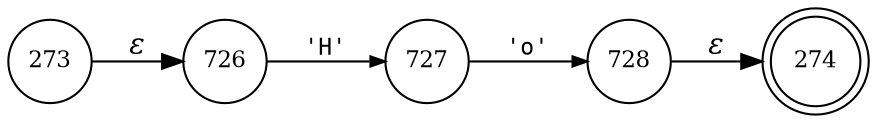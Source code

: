 digraph ATN {
rankdir=LR;
s274[fontsize=11, label="274", shape=doublecircle, fixedsize=true, width=.6];
s273[fontsize=11,label="273", shape=circle, fixedsize=true, width=.55, peripheries=1];
s726[fontsize=11,label="726", shape=circle, fixedsize=true, width=.55, peripheries=1];
s727[fontsize=11,label="727", shape=circle, fixedsize=true, width=.55, peripheries=1];
s728[fontsize=11,label="728", shape=circle, fixedsize=true, width=.55, peripheries=1];
s273 -> s726 [fontname="Times-Italic", label="&epsilon;"];
s726 -> s727 [fontsize=11, fontname="Courier", arrowsize=.7, label = "'H'", arrowhead = normal];
s727 -> s728 [fontsize=11, fontname="Courier", arrowsize=.7, label = "'o'", arrowhead = normal];
s728 -> s274 [fontname="Times-Italic", label="&epsilon;"];
}